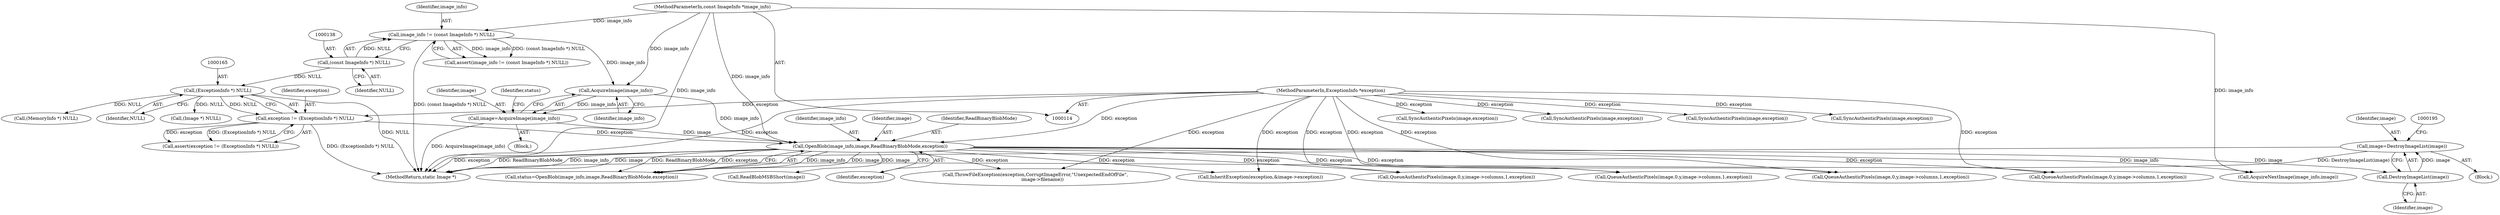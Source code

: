 digraph "0_ImageMagick_f6e9d0d9955e85bdd7540b251cd50d598dacc5e6_57@pointer" {
"1000189" [label="(Call,image=DestroyImageList(image))"];
"1000191" [label="(Call,DestroyImageList(image))"];
"1000179" [label="(Call,OpenBlob(image_info,image,ReadBinaryBlobMode,exception))"];
"1000175" [label="(Call,AcquireImage(image_info))"];
"1000135" [label="(Call,image_info != (const ImageInfo *) NULL)"];
"1000115" [label="(MethodParameterIn,const ImageInfo *image_info)"];
"1000137" [label="(Call,(const ImageInfo *) NULL)"];
"1000173" [label="(Call,image=AcquireImage(image_info))"];
"1000162" [label="(Call,exception != (ExceptionInfo *) NULL)"];
"1000116" [label="(MethodParameterIn,ExceptionInfo *exception)"];
"1000164" [label="(Call,(ExceptionInfo *) NULL)"];
"1000175" [label="(Call,AcquireImage(image_info))"];
"1002024" [label="(MethodReturn,static Image *)"];
"1000180" [label="(Identifier,image_info)"];
"1001842" [label="(Call,QueueAuthenticPixels(image,0,y,image->columns,1,exception))"];
"1000162" [label="(Call,exception != (ExceptionInfo *) NULL)"];
"1000117" [label="(Block,)"];
"1000183" [label="(Identifier,exception)"];
"1001389" [label="(Call,QueueAuthenticPixels(image,0,y,image->columns,1,exception))"];
"1000115" [label="(MethodParameterIn,const ImageInfo *image_info)"];
"1000163" [label="(Identifier,exception)"];
"1000173" [label="(Call,image=AcquireImage(image_info))"];
"1000136" [label="(Identifier,image_info)"];
"1001563" [label="(Call,QueueAuthenticPixels(image,0,y,image->columns,1,exception))"];
"1000161" [label="(Call,assert(exception != (ExceptionInfo *) NULL))"];
"1000135" [label="(Call,image_info != (const ImageInfo *) NULL)"];
"1000176" [label="(Identifier,image_info)"];
"1001975" [label="(Call,AcquireNextImage(image_info,image))"];
"1000572" [label="(Call,(MemoryInfo *) NULL)"];
"1000177" [label="(Call,status=OpenBlob(image_info,image,ReadBinaryBlobMode,exception))"];
"1000192" [label="(Identifier,image)"];
"1000164" [label="(Call,(ExceptionInfo *) NULL)"];
"1001499" [label="(Call,SyncAuthenticPixels(image,exception))"];
"1000174" [label="(Identifier,image)"];
"1000134" [label="(Call,assert(image_info != (const ImageInfo *) NULL))"];
"1000189" [label="(Call,image=DestroyImageList(image))"];
"1001933" [label="(Call,ThrowFileException(exception,CorruptImageError,\"UnexpectedEndOfFile\",\n          image->filename))"];
"1000201" [label="(Call,ReadBlobMSBShort(image))"];
"1000178" [label="(Identifier,status)"];
"1000116" [label="(MethodParameterIn,ExceptionInfo *exception)"];
"1000139" [label="(Identifier,NULL)"];
"1001639" [label="(Call,SyncAuthenticPixels(image,exception))"];
"1001889" [label="(Call,SyncAuthenticPixels(image,exception))"];
"1000137" [label="(Call,(const ImageInfo *) NULL)"];
"1000191" [label="(Call,DestroyImageList(image))"];
"1000188" [label="(Block,)"];
"1001778" [label="(Call,SyncAuthenticPixels(image,exception))"];
"1000166" [label="(Identifier,NULL)"];
"1000506" [label="(Call,InheritException(exception,&image->exception))"];
"1000181" [label="(Identifier,image)"];
"1000182" [label="(Identifier,ReadBinaryBlobMode)"];
"1000194" [label="(Call,(Image *) NULL)"];
"1000179" [label="(Call,OpenBlob(image_info,image,ReadBinaryBlobMode,exception))"];
"1000190" [label="(Identifier,image)"];
"1001720" [label="(Call,QueueAuthenticPixels(image,0,y,image->columns,1,exception))"];
"1000189" -> "1000188"  [label="AST: "];
"1000189" -> "1000191"  [label="CFG: "];
"1000190" -> "1000189"  [label="AST: "];
"1000191" -> "1000189"  [label="AST: "];
"1000195" -> "1000189"  [label="CFG: "];
"1000189" -> "1002024"  [label="DDG: image"];
"1000189" -> "1002024"  [label="DDG: DestroyImageList(image)"];
"1000191" -> "1000189"  [label="DDG: image"];
"1000191" -> "1000192"  [label="CFG: "];
"1000192" -> "1000191"  [label="AST: "];
"1000179" -> "1000191"  [label="DDG: image"];
"1000179" -> "1000177"  [label="AST: "];
"1000179" -> "1000183"  [label="CFG: "];
"1000180" -> "1000179"  [label="AST: "];
"1000181" -> "1000179"  [label="AST: "];
"1000182" -> "1000179"  [label="AST: "];
"1000183" -> "1000179"  [label="AST: "];
"1000177" -> "1000179"  [label="CFG: "];
"1000179" -> "1002024"  [label="DDG: ReadBinaryBlobMode"];
"1000179" -> "1002024"  [label="DDG: image_info"];
"1000179" -> "1002024"  [label="DDG: exception"];
"1000179" -> "1000177"  [label="DDG: image_info"];
"1000179" -> "1000177"  [label="DDG: image"];
"1000179" -> "1000177"  [label="DDG: ReadBinaryBlobMode"];
"1000179" -> "1000177"  [label="DDG: exception"];
"1000175" -> "1000179"  [label="DDG: image_info"];
"1000115" -> "1000179"  [label="DDG: image_info"];
"1000173" -> "1000179"  [label="DDG: image"];
"1000162" -> "1000179"  [label="DDG: exception"];
"1000116" -> "1000179"  [label="DDG: exception"];
"1000179" -> "1000201"  [label="DDG: image"];
"1000179" -> "1000506"  [label="DDG: exception"];
"1000179" -> "1001389"  [label="DDG: exception"];
"1000179" -> "1001563"  [label="DDG: exception"];
"1000179" -> "1001720"  [label="DDG: exception"];
"1000179" -> "1001842"  [label="DDG: exception"];
"1000179" -> "1001933"  [label="DDG: exception"];
"1000179" -> "1001975"  [label="DDG: image_info"];
"1000175" -> "1000173"  [label="AST: "];
"1000175" -> "1000176"  [label="CFG: "];
"1000176" -> "1000175"  [label="AST: "];
"1000173" -> "1000175"  [label="CFG: "];
"1000175" -> "1000173"  [label="DDG: image_info"];
"1000135" -> "1000175"  [label="DDG: image_info"];
"1000115" -> "1000175"  [label="DDG: image_info"];
"1000135" -> "1000134"  [label="AST: "];
"1000135" -> "1000137"  [label="CFG: "];
"1000136" -> "1000135"  [label="AST: "];
"1000137" -> "1000135"  [label="AST: "];
"1000134" -> "1000135"  [label="CFG: "];
"1000135" -> "1002024"  [label="DDG: (const ImageInfo *) NULL"];
"1000135" -> "1000134"  [label="DDG: image_info"];
"1000135" -> "1000134"  [label="DDG: (const ImageInfo *) NULL"];
"1000115" -> "1000135"  [label="DDG: image_info"];
"1000137" -> "1000135"  [label="DDG: NULL"];
"1000115" -> "1000114"  [label="AST: "];
"1000115" -> "1002024"  [label="DDG: image_info"];
"1000115" -> "1001975"  [label="DDG: image_info"];
"1000137" -> "1000139"  [label="CFG: "];
"1000138" -> "1000137"  [label="AST: "];
"1000139" -> "1000137"  [label="AST: "];
"1000137" -> "1000164"  [label="DDG: NULL"];
"1000173" -> "1000117"  [label="AST: "];
"1000174" -> "1000173"  [label="AST: "];
"1000178" -> "1000173"  [label="CFG: "];
"1000173" -> "1002024"  [label="DDG: AcquireImage(image_info)"];
"1000162" -> "1000161"  [label="AST: "];
"1000162" -> "1000164"  [label="CFG: "];
"1000163" -> "1000162"  [label="AST: "];
"1000164" -> "1000162"  [label="AST: "];
"1000161" -> "1000162"  [label="CFG: "];
"1000162" -> "1002024"  [label="DDG: (ExceptionInfo *) NULL"];
"1000162" -> "1000161"  [label="DDG: exception"];
"1000162" -> "1000161"  [label="DDG: (ExceptionInfo *) NULL"];
"1000116" -> "1000162"  [label="DDG: exception"];
"1000164" -> "1000162"  [label="DDG: NULL"];
"1000116" -> "1000114"  [label="AST: "];
"1000116" -> "1002024"  [label="DDG: exception"];
"1000116" -> "1000506"  [label="DDG: exception"];
"1000116" -> "1001389"  [label="DDG: exception"];
"1000116" -> "1001499"  [label="DDG: exception"];
"1000116" -> "1001563"  [label="DDG: exception"];
"1000116" -> "1001639"  [label="DDG: exception"];
"1000116" -> "1001720"  [label="DDG: exception"];
"1000116" -> "1001778"  [label="DDG: exception"];
"1000116" -> "1001842"  [label="DDG: exception"];
"1000116" -> "1001889"  [label="DDG: exception"];
"1000116" -> "1001933"  [label="DDG: exception"];
"1000164" -> "1000166"  [label="CFG: "];
"1000165" -> "1000164"  [label="AST: "];
"1000166" -> "1000164"  [label="AST: "];
"1000164" -> "1002024"  [label="DDG: NULL"];
"1000164" -> "1000194"  [label="DDG: NULL"];
"1000164" -> "1000572"  [label="DDG: NULL"];
}
